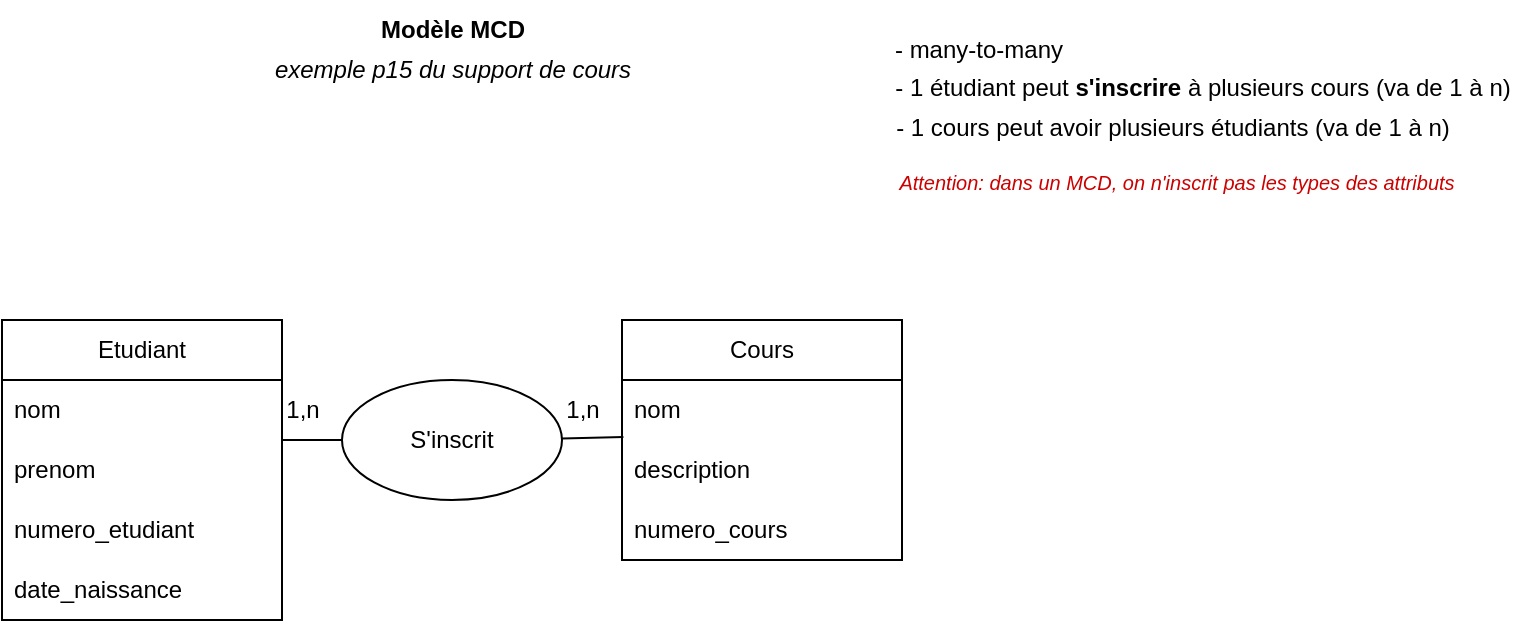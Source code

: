 <mxfile>
    <diagram id="eY2xYvc-xFTkq-FL4gQp" name="Page-1">
        <mxGraphModel dx="1010" dy="681" grid="1" gridSize="10" guides="1" tooltips="1" connect="1" arrows="1" fold="1" page="1" pageScale="1" pageWidth="827" pageHeight="1169" math="0" shadow="0">
            <root>
                <mxCell id="0"/>
                <mxCell id="1" parent="0"/>
                <mxCell id="4" value="Etudiant" style="swimlane;fontStyle=0;childLayout=stackLayout;horizontal=1;startSize=30;horizontalStack=0;resizeParent=1;resizeParentMax=0;resizeLast=0;collapsible=1;marginBottom=0;whiteSpace=wrap;html=1;" vertex="1" parent="1">
                    <mxGeometry x="50" y="170" width="140" height="150" as="geometry"/>
                </mxCell>
                <mxCell id="5" value="nom" style="text;strokeColor=none;fillColor=none;align=left;verticalAlign=middle;spacingLeft=4;spacingRight=4;overflow=hidden;points=[[0,0.5],[1,0.5]];portConstraint=eastwest;rotatable=0;whiteSpace=wrap;html=1;" vertex="1" parent="4">
                    <mxGeometry y="30" width="140" height="30" as="geometry"/>
                </mxCell>
                <mxCell id="6" value="prenom" style="text;strokeColor=none;fillColor=none;align=left;verticalAlign=middle;spacingLeft=4;spacingRight=4;overflow=hidden;points=[[0,0.5],[1,0.5]];portConstraint=eastwest;rotatable=0;whiteSpace=wrap;html=1;" vertex="1" parent="4">
                    <mxGeometry y="60" width="140" height="30" as="geometry"/>
                </mxCell>
                <mxCell id="7" value="numero_etudiant" style="text;strokeColor=none;fillColor=none;align=left;verticalAlign=middle;spacingLeft=4;spacingRight=4;overflow=hidden;points=[[0,0.5],[1,0.5]];portConstraint=eastwest;rotatable=0;whiteSpace=wrap;html=1;" vertex="1" parent="4">
                    <mxGeometry y="90" width="140" height="30" as="geometry"/>
                </mxCell>
                <mxCell id="8" value="date_naissance" style="text;strokeColor=none;fillColor=none;align=left;verticalAlign=middle;spacingLeft=4;spacingRight=4;overflow=hidden;points=[[0,0.5],[1,0.5]];portConstraint=eastwest;rotatable=0;whiteSpace=wrap;html=1;" vertex="1" parent="4">
                    <mxGeometry y="120" width="140" height="30" as="geometry"/>
                </mxCell>
                <mxCell id="10" value="Cours" style="swimlane;fontStyle=0;childLayout=stackLayout;horizontal=1;startSize=30;horizontalStack=0;resizeParent=1;resizeParentMax=0;resizeLast=0;collapsible=1;marginBottom=0;whiteSpace=wrap;html=1;" vertex="1" parent="1">
                    <mxGeometry x="360" y="170" width="140" height="120" as="geometry"/>
                </mxCell>
                <mxCell id="11" value="nom" style="text;strokeColor=none;fillColor=none;align=left;verticalAlign=middle;spacingLeft=4;spacingRight=4;overflow=hidden;points=[[0,0.5],[1,0.5]];portConstraint=eastwest;rotatable=0;whiteSpace=wrap;html=1;" vertex="1" parent="10">
                    <mxGeometry y="30" width="140" height="30" as="geometry"/>
                </mxCell>
                <mxCell id="18" value="" style="endArrow=none;html=1;exitX=0.005;exitY=-0.049;exitDx=0;exitDy=0;exitPerimeter=0;" edge="1" parent="10" source="12">
                    <mxGeometry width="50" height="50" relative="1" as="geometry">
                        <mxPoint x="60" y="59.31" as="sourcePoint"/>
                        <mxPoint x="-30" y="59.31" as="targetPoint"/>
                        <Array as="points"/>
                    </mxGeometry>
                </mxCell>
                <mxCell id="12" value="description" style="text;strokeColor=none;fillColor=none;align=left;verticalAlign=middle;spacingLeft=4;spacingRight=4;overflow=hidden;points=[[0,0.5],[1,0.5]];portConstraint=eastwest;rotatable=0;whiteSpace=wrap;html=1;" vertex="1" parent="10">
                    <mxGeometry y="60" width="140" height="30" as="geometry"/>
                </mxCell>
                <mxCell id="15" value="numero_cours" style="text;strokeColor=none;fillColor=none;align=left;verticalAlign=middle;spacingLeft=4;spacingRight=4;overflow=hidden;points=[[0,0.5],[1,0.5]];portConstraint=eastwest;rotatable=0;whiteSpace=wrap;html=1;" vertex="1" parent="10">
                    <mxGeometry y="90" width="140" height="30" as="geometry"/>
                </mxCell>
                <mxCell id="16" value="S'inscrit" style="ellipse;whiteSpace=wrap;html=1;" vertex="1" parent="1">
                    <mxGeometry x="220" y="200" width="110" height="60" as="geometry"/>
                </mxCell>
                <mxCell id="17" value="" style="endArrow=none;html=1;exitX=1;exitY=0;exitDx=0;exitDy=0;exitPerimeter=0;" edge="1" parent="1" source="6">
                    <mxGeometry width="50" height="50" relative="1" as="geometry">
                        <mxPoint x="190" y="260" as="sourcePoint"/>
                        <mxPoint x="220" y="230" as="targetPoint"/>
                    </mxGeometry>
                </mxCell>
                <mxCell id="19" value="1,n" style="text;html=1;align=center;verticalAlign=middle;resizable=0;points=[];autosize=1;strokeColor=none;fillColor=none;" vertex="1" parent="1">
                    <mxGeometry x="180" y="200" width="40" height="30" as="geometry"/>
                </mxCell>
                <mxCell id="20" value="1,n" style="text;html=1;align=center;verticalAlign=middle;resizable=0;points=[];autosize=1;strokeColor=none;fillColor=none;" vertex="1" parent="1">
                    <mxGeometry x="320" y="200" width="40" height="30" as="geometry"/>
                </mxCell>
                <mxCell id="21" value="exemple p15 du support de cours" style="text;html=1;align=center;verticalAlign=middle;resizable=0;points=[];autosize=1;strokeColor=none;fillColor=none;fontStyle=2" vertex="1" parent="1">
                    <mxGeometry x="175" y="30" width="200" height="30" as="geometry"/>
                </mxCell>
                <mxCell id="22" value="Modèle MCD" style="text;html=1;align=center;verticalAlign=middle;resizable=0;points=[];autosize=1;strokeColor=none;fillColor=none;fontStyle=1" vertex="1" parent="1">
                    <mxGeometry x="225" y="10" width="100" height="30" as="geometry"/>
                </mxCell>
                <mxCell id="23" value="- many-to-many" style="text;html=1;align=center;verticalAlign=middle;resizable=0;points=[];autosize=1;strokeColor=none;fillColor=none;" vertex="1" parent="1">
                    <mxGeometry x="483" y="20" width="110" height="30" as="geometry"/>
                </mxCell>
                <mxCell id="24" value="- 1 étudiant peut &lt;b&gt;s'inscrire&lt;/b&gt; à plusieurs cours (va de 1 à n)" style="text;html=1;align=center;verticalAlign=middle;resizable=0;points=[];autosize=1;strokeColor=none;fillColor=none;" vertex="1" parent="1">
                    <mxGeometry x="485" y="39" width="330" height="30" as="geometry"/>
                </mxCell>
                <mxCell id="25" value="- 1 cours peut avoir plusieurs étudiants (va de 1 à n)" style="text;html=1;align=center;verticalAlign=middle;resizable=0;points=[];autosize=1;strokeColor=none;fillColor=none;" vertex="1" parent="1">
                    <mxGeometry x="485" y="59" width="300" height="30" as="geometry"/>
                </mxCell>
                <mxCell id="26" value="Attention: dans un MCD, on n'inscrit pas les types des attributs" style="text;html=1;align=center;verticalAlign=middle;resizable=0;points=[];autosize=1;strokeColor=none;fillColor=none;fontStyle=2;fontSize=10;fontColor=#CC0000;" vertex="1" parent="1">
                    <mxGeometry x="487" y="86" width="300" height="30" as="geometry"/>
                </mxCell>
            </root>
        </mxGraphModel>
    </diagram>
</mxfile>